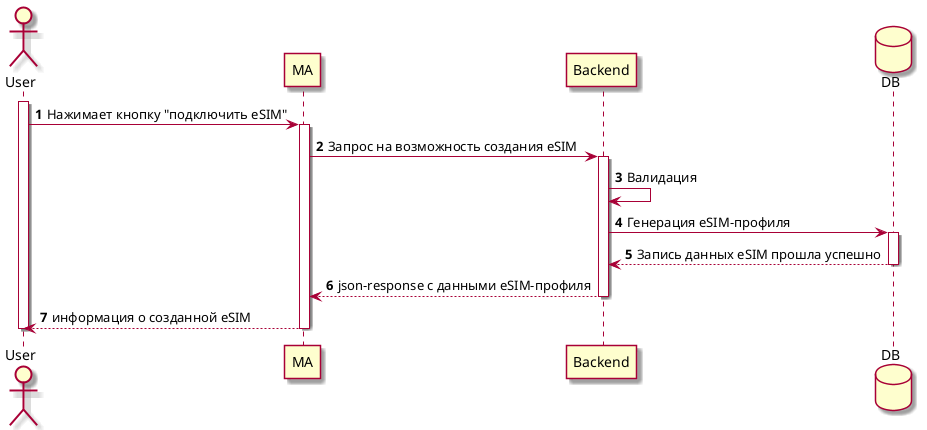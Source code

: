 @startuml

skin rose

autonumber

actor User
participant MA
participant Backend
database DB

activate User
User -> MA: Нажимает кнопку "подключить eSIM"

activate MA
MA -> Backend: Запрос на возможность создания eSIM

activate Backend
Backend -> Backend: Валидация
Backend -> DB: Генерация eSIM-профиля

activate DB
DB --> Backend: Запись данных eSIM прошла успешно 
deactivate DB

Backend --> MA: json-response с данными eSIM-профиля  
deactivate Backend 
 
MA --> User: информация о созданной eSIM 
deactivate MA 
 
deactivate User 

@enduml